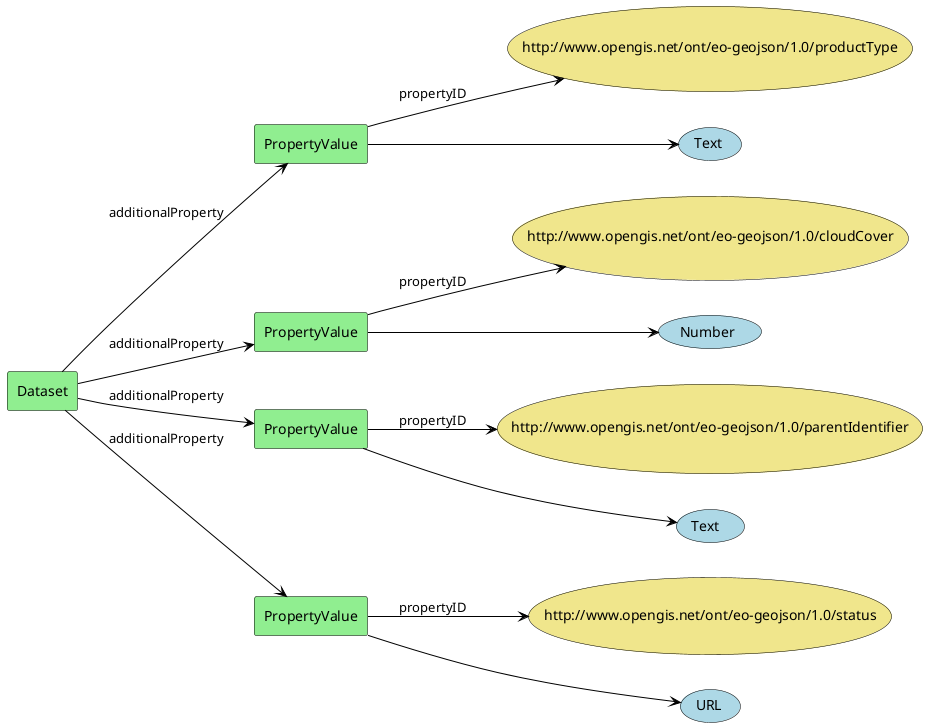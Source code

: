 @startuml

left to right direction

!define Class agent
!define Property usecase

skinparam Property {
BackgroundColor LightBlue
BorderColor Black
  ArrowColor Black
  linetype Ortho
}

skinparam Class {
BackgroundColor LightGreen
BorderColor Black
ArrowColor Black
linetype Ortho
}

Property "http://www.opengis.net/ont/eo-geojson/1.0/productType" as id1 #Khaki 

Property "http://www.opengis.net/ont/eo-geojson/1.0/cloudCover" as id2 #Khaki 
Property "http://www.opengis.net/ont/eo-geojson/1.0/parentIdentifier" as id3 #Khaki 
Property "http://www.opengis.net/ont/eo-geojson/1.0/status" as id4 #Khaki 


Class Dataset
Class PropertyValue1 as "PropertyValue"
Class PropertyValue2 as "PropertyValue"
Class PropertyValue3 as "PropertyValue"
Class PropertyValue4 as "PropertyValue"

' Class geojson_feature as "geojson:Feature" #orange 


' Dataset -up-> id : "@id"

PropertyValue2 --> id2 : "propertyID"
PropertyValue1 --> id1 : "propertyID"
PropertyValue3 --> id3 : "propertyID"
PropertyValue4 --> id4 : "propertyID"

Dataset --> PropertyValue1 : "additionalProperty"
PropertyValue1 --> (Text)
Dataset --> PropertyValue2 : "additionalProperty"
PropertyValue2 --> (Number)
Dataset --> PropertyValue3 : "additionalProperty"
PropertyValue3 --> (Text )
Dataset --> PropertyValue4 : "additionalProperty"
PropertyValue4 --> (URL)

'Dataset -left-> (URL) : "eop:status"
'Dataset -right-> (Text ) : "eop:parentIdentifier"

'Dataset <.[dotted]up.>  geojson_feature


@enduml